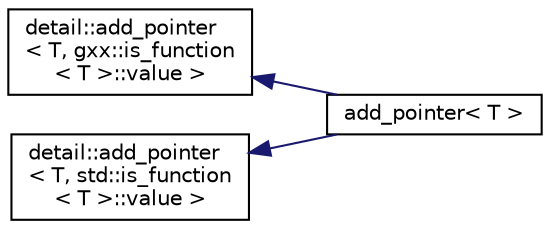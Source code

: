 digraph "Graphical Class Hierarchy"
{
  edge [fontname="Helvetica",fontsize="10",labelfontname="Helvetica",labelfontsize="10"];
  node [fontname="Helvetica",fontsize="10",shape=record];
  rankdir="LR";
  Node1 [label="detail::add_pointer\l\< T, gxx::is_function\l\< T \>::value \>",height=0.2,width=0.4,color="black", fillcolor="white", style="filled",URL="$structdetail_1_1add__pointer.html"];
  Node1 -> Node2 [dir="back",color="midnightblue",fontsize="10",style="solid",fontname="Helvetica"];
  Node2 [label="add_pointer\< T \>",height=0.2,width=0.4,color="black", fillcolor="white", style="filled",URL="$structadd__pointer.html"];
  Node3 [label="detail::add_pointer\l\< T, std::is_function\l\< T \>::value \>",height=0.2,width=0.4,color="black", fillcolor="white", style="filled",URL="$structdetail_1_1add__pointer.html"];
  Node3 -> Node2 [dir="back",color="midnightblue",fontsize="10",style="solid",fontname="Helvetica"];
}
